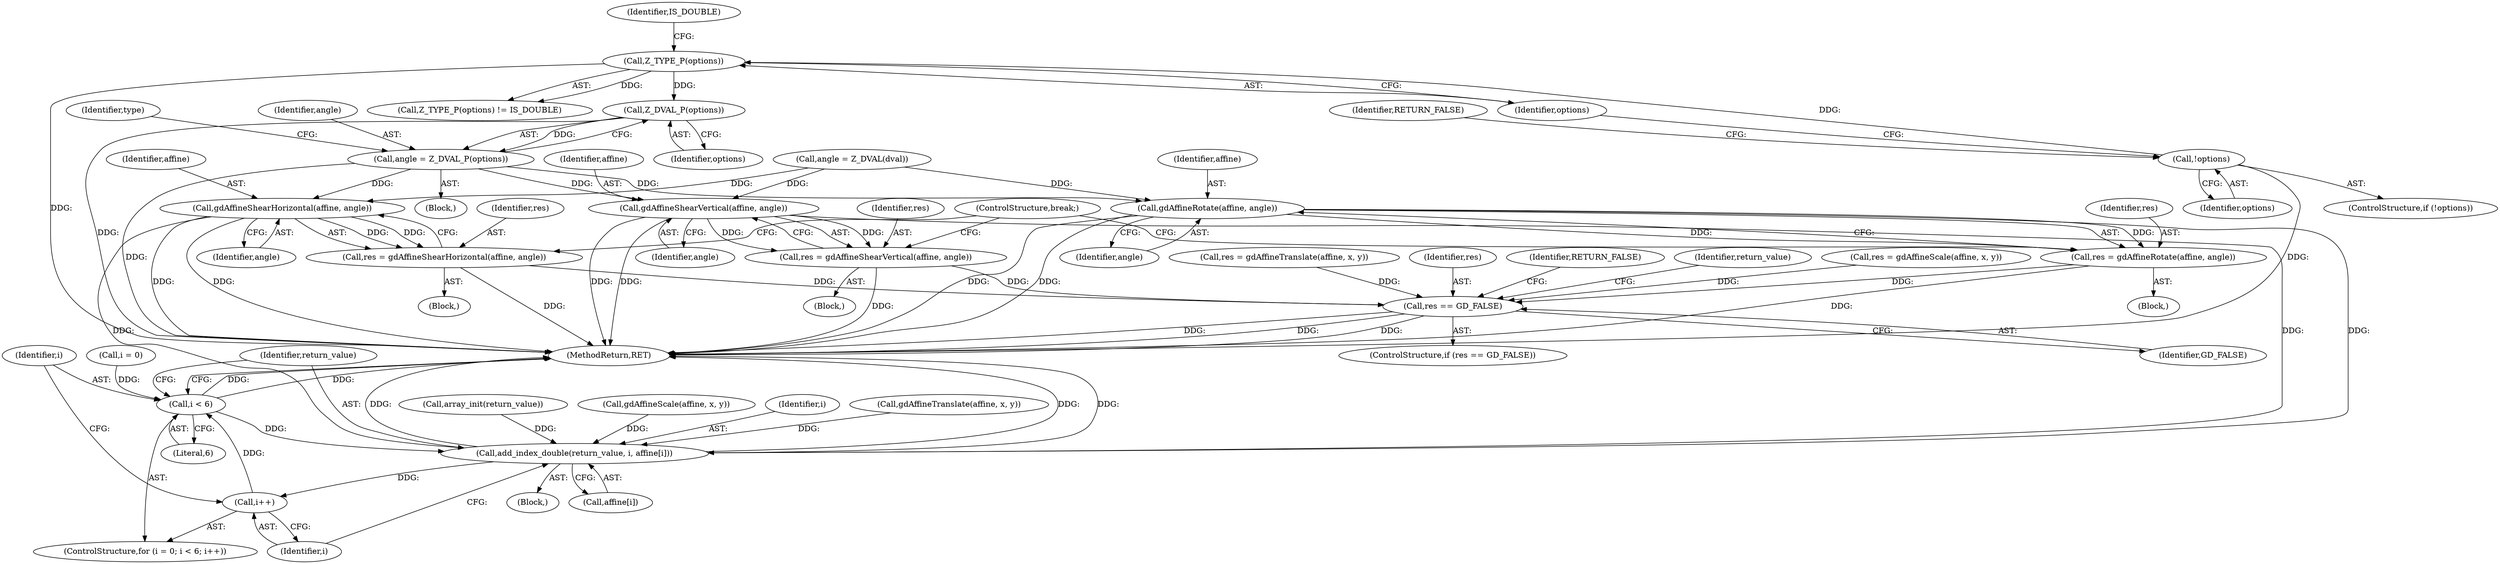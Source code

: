 digraph "0_php-src_b6f13a5ef9d6280cf984826a5de012a32c396cd4?w=1_0@pointer" {
"1000282" [label="(Call,Z_DVAL_P(options))"];
"1000259" [label="(Call,Z_TYPE_P(options))"];
"1000253" [label="(Call,!options)"];
"1000280" [label="(Call,angle = Z_DVAL_P(options))"];
"1000291" [label="(Call,gdAffineShearHorizontal(affine, angle))"];
"1000289" [label="(Call,res = gdAffineShearHorizontal(affine, angle))"];
"1000316" [label="(Call,res == GD_FALSE)"];
"1000335" [label="(Call,add_index_double(return_value, i, affine[i]))"];
"1000332" [label="(Call,i++)"];
"1000329" [label="(Call,i < 6)"];
"1000302" [label="(Call,gdAffineShearVertical(affine, angle))"];
"1000300" [label="(Call,res = gdAffineShearVertical(affine, angle))"];
"1000309" [label="(Call,gdAffineRotate(affine, angle))"];
"1000307" [label="(Call,res = gdAffineRotate(affine, angle))"];
"1000306" [label="(Block,)"];
"1000334" [label="(Block,)"];
"1000341" [label="(MethodReturn,RET)"];
"1000335" [label="(Call,add_index_double(return_value, i, affine[i]))"];
"1000253" [label="(Call,!options)"];
"1000291" [label="(Call,gdAffineShearHorizontal(affine, angle))"];
"1000274" [label="(Call,angle = Z_DVAL(dval))"];
"1000232" [label="(Call,res = gdAffineTranslate(affine, x, y))"];
"1000336" [label="(Identifier,return_value)"];
"1000310" [label="(Identifier,affine)"];
"1000311" [label="(Identifier,angle)"];
"1000254" [label="(Identifier,options)"];
"1000323" [label="(Call,array_init(return_value))"];
"1000293" [label="(Identifier,angle)"];
"1000317" [label="(Identifier,res)"];
"1000282" [label="(Call,Z_DVAL_P(options))"];
"1000286" [label="(Identifier,type)"];
"1000325" [label="(ControlStructure,for (i = 0; i < 6; i++))"];
"1000300" [label="(Call,res = gdAffineShearVertical(affine, angle))"];
"1000320" [label="(Identifier,RETURN_FALSE)"];
"1000307" [label="(Call,res = gdAffineRotate(affine, angle))"];
"1000258" [label="(Call,Z_TYPE_P(options) != IS_DOUBLE)"];
"1000333" [label="(Identifier,i)"];
"1000283" [label="(Identifier,options)"];
"1000288" [label="(Block,)"];
"1000324" [label="(Identifier,return_value)"];
"1000281" [label="(Identifier,angle)"];
"1000256" [label="(Identifier,RETURN_FALSE)"];
"1000312" [label="(ControlStructure,break;)"];
"1000326" [label="(Call,i = 0)"];
"1000289" [label="(Call,res = gdAffineShearHorizontal(affine, angle))"];
"1000240" [label="(Call,res = gdAffineScale(affine, x, y))"];
"1000303" [label="(Identifier,affine)"];
"1000260" [label="(Identifier,options)"];
"1000280" [label="(Call,angle = Z_DVAL_P(options))"];
"1000292" [label="(Identifier,affine)"];
"1000315" [label="(ControlStructure,if (res == GD_FALSE))"];
"1000252" [label="(ControlStructure,if (!options))"];
"1000242" [label="(Call,gdAffineScale(affine, x, y))"];
"1000301" [label="(Identifier,res)"];
"1000308" [label="(Identifier,res)"];
"1000302" [label="(Call,gdAffineShearVertical(affine, angle))"];
"1000299" [label="(Block,)"];
"1000337" [label="(Identifier,i)"];
"1000332" [label="(Call,i++)"];
"1000304" [label="(Identifier,angle)"];
"1000329" [label="(Call,i < 6)"];
"1000318" [label="(Identifier,GD_FALSE)"];
"1000259" [label="(Call,Z_TYPE_P(options))"];
"1000330" [label="(Identifier,i)"];
"1000331" [label="(Literal,6)"];
"1000261" [label="(Identifier,IS_DOUBLE)"];
"1000338" [label="(Call,affine[i])"];
"1000234" [label="(Call,gdAffineTranslate(affine, x, y))"];
"1000279" [label="(Block,)"];
"1000290" [label="(Identifier,res)"];
"1000316" [label="(Call,res == GD_FALSE)"];
"1000309" [label="(Call,gdAffineRotate(affine, angle))"];
"1000282" -> "1000280"  [label="AST: "];
"1000282" -> "1000283"  [label="CFG: "];
"1000283" -> "1000282"  [label="AST: "];
"1000280" -> "1000282"  [label="CFG: "];
"1000282" -> "1000341"  [label="DDG: "];
"1000282" -> "1000280"  [label="DDG: "];
"1000259" -> "1000282"  [label="DDG: "];
"1000259" -> "1000258"  [label="AST: "];
"1000259" -> "1000260"  [label="CFG: "];
"1000260" -> "1000259"  [label="AST: "];
"1000261" -> "1000259"  [label="CFG: "];
"1000259" -> "1000341"  [label="DDG: "];
"1000259" -> "1000258"  [label="DDG: "];
"1000253" -> "1000259"  [label="DDG: "];
"1000253" -> "1000252"  [label="AST: "];
"1000253" -> "1000254"  [label="CFG: "];
"1000254" -> "1000253"  [label="AST: "];
"1000256" -> "1000253"  [label="CFG: "];
"1000260" -> "1000253"  [label="CFG: "];
"1000253" -> "1000341"  [label="DDG: "];
"1000280" -> "1000279"  [label="AST: "];
"1000281" -> "1000280"  [label="AST: "];
"1000286" -> "1000280"  [label="CFG: "];
"1000280" -> "1000341"  [label="DDG: "];
"1000280" -> "1000291"  [label="DDG: "];
"1000280" -> "1000302"  [label="DDG: "];
"1000280" -> "1000309"  [label="DDG: "];
"1000291" -> "1000289"  [label="AST: "];
"1000291" -> "1000293"  [label="CFG: "];
"1000292" -> "1000291"  [label="AST: "];
"1000293" -> "1000291"  [label="AST: "];
"1000289" -> "1000291"  [label="CFG: "];
"1000291" -> "1000341"  [label="DDG: "];
"1000291" -> "1000341"  [label="DDG: "];
"1000291" -> "1000289"  [label="DDG: "];
"1000291" -> "1000289"  [label="DDG: "];
"1000274" -> "1000291"  [label="DDG: "];
"1000291" -> "1000335"  [label="DDG: "];
"1000289" -> "1000288"  [label="AST: "];
"1000290" -> "1000289"  [label="AST: "];
"1000312" -> "1000289"  [label="CFG: "];
"1000289" -> "1000341"  [label="DDG: "];
"1000289" -> "1000316"  [label="DDG: "];
"1000316" -> "1000315"  [label="AST: "];
"1000316" -> "1000318"  [label="CFG: "];
"1000317" -> "1000316"  [label="AST: "];
"1000318" -> "1000316"  [label="AST: "];
"1000320" -> "1000316"  [label="CFG: "];
"1000324" -> "1000316"  [label="CFG: "];
"1000316" -> "1000341"  [label="DDG: "];
"1000316" -> "1000341"  [label="DDG: "];
"1000316" -> "1000341"  [label="DDG: "];
"1000232" -> "1000316"  [label="DDG: "];
"1000300" -> "1000316"  [label="DDG: "];
"1000307" -> "1000316"  [label="DDG: "];
"1000240" -> "1000316"  [label="DDG: "];
"1000335" -> "1000334"  [label="AST: "];
"1000335" -> "1000338"  [label="CFG: "];
"1000336" -> "1000335"  [label="AST: "];
"1000337" -> "1000335"  [label="AST: "];
"1000338" -> "1000335"  [label="AST: "];
"1000333" -> "1000335"  [label="CFG: "];
"1000335" -> "1000341"  [label="DDG: "];
"1000335" -> "1000341"  [label="DDG: "];
"1000335" -> "1000341"  [label="DDG: "];
"1000335" -> "1000332"  [label="DDG: "];
"1000323" -> "1000335"  [label="DDG: "];
"1000329" -> "1000335"  [label="DDG: "];
"1000309" -> "1000335"  [label="DDG: "];
"1000234" -> "1000335"  [label="DDG: "];
"1000302" -> "1000335"  [label="DDG: "];
"1000242" -> "1000335"  [label="DDG: "];
"1000332" -> "1000325"  [label="AST: "];
"1000332" -> "1000333"  [label="CFG: "];
"1000333" -> "1000332"  [label="AST: "];
"1000330" -> "1000332"  [label="CFG: "];
"1000332" -> "1000329"  [label="DDG: "];
"1000329" -> "1000325"  [label="AST: "];
"1000329" -> "1000331"  [label="CFG: "];
"1000330" -> "1000329"  [label="AST: "];
"1000331" -> "1000329"  [label="AST: "];
"1000336" -> "1000329"  [label="CFG: "];
"1000341" -> "1000329"  [label="CFG: "];
"1000329" -> "1000341"  [label="DDG: "];
"1000329" -> "1000341"  [label="DDG: "];
"1000326" -> "1000329"  [label="DDG: "];
"1000302" -> "1000300"  [label="AST: "];
"1000302" -> "1000304"  [label="CFG: "];
"1000303" -> "1000302"  [label="AST: "];
"1000304" -> "1000302"  [label="AST: "];
"1000300" -> "1000302"  [label="CFG: "];
"1000302" -> "1000341"  [label="DDG: "];
"1000302" -> "1000341"  [label="DDG: "];
"1000302" -> "1000300"  [label="DDG: "];
"1000302" -> "1000300"  [label="DDG: "];
"1000274" -> "1000302"  [label="DDG: "];
"1000300" -> "1000299"  [label="AST: "];
"1000301" -> "1000300"  [label="AST: "];
"1000312" -> "1000300"  [label="CFG: "];
"1000300" -> "1000341"  [label="DDG: "];
"1000309" -> "1000307"  [label="AST: "];
"1000309" -> "1000311"  [label="CFG: "];
"1000310" -> "1000309"  [label="AST: "];
"1000311" -> "1000309"  [label="AST: "];
"1000307" -> "1000309"  [label="CFG: "];
"1000309" -> "1000341"  [label="DDG: "];
"1000309" -> "1000341"  [label="DDG: "];
"1000309" -> "1000307"  [label="DDG: "];
"1000309" -> "1000307"  [label="DDG: "];
"1000274" -> "1000309"  [label="DDG: "];
"1000307" -> "1000306"  [label="AST: "];
"1000308" -> "1000307"  [label="AST: "];
"1000312" -> "1000307"  [label="CFG: "];
"1000307" -> "1000341"  [label="DDG: "];
}
